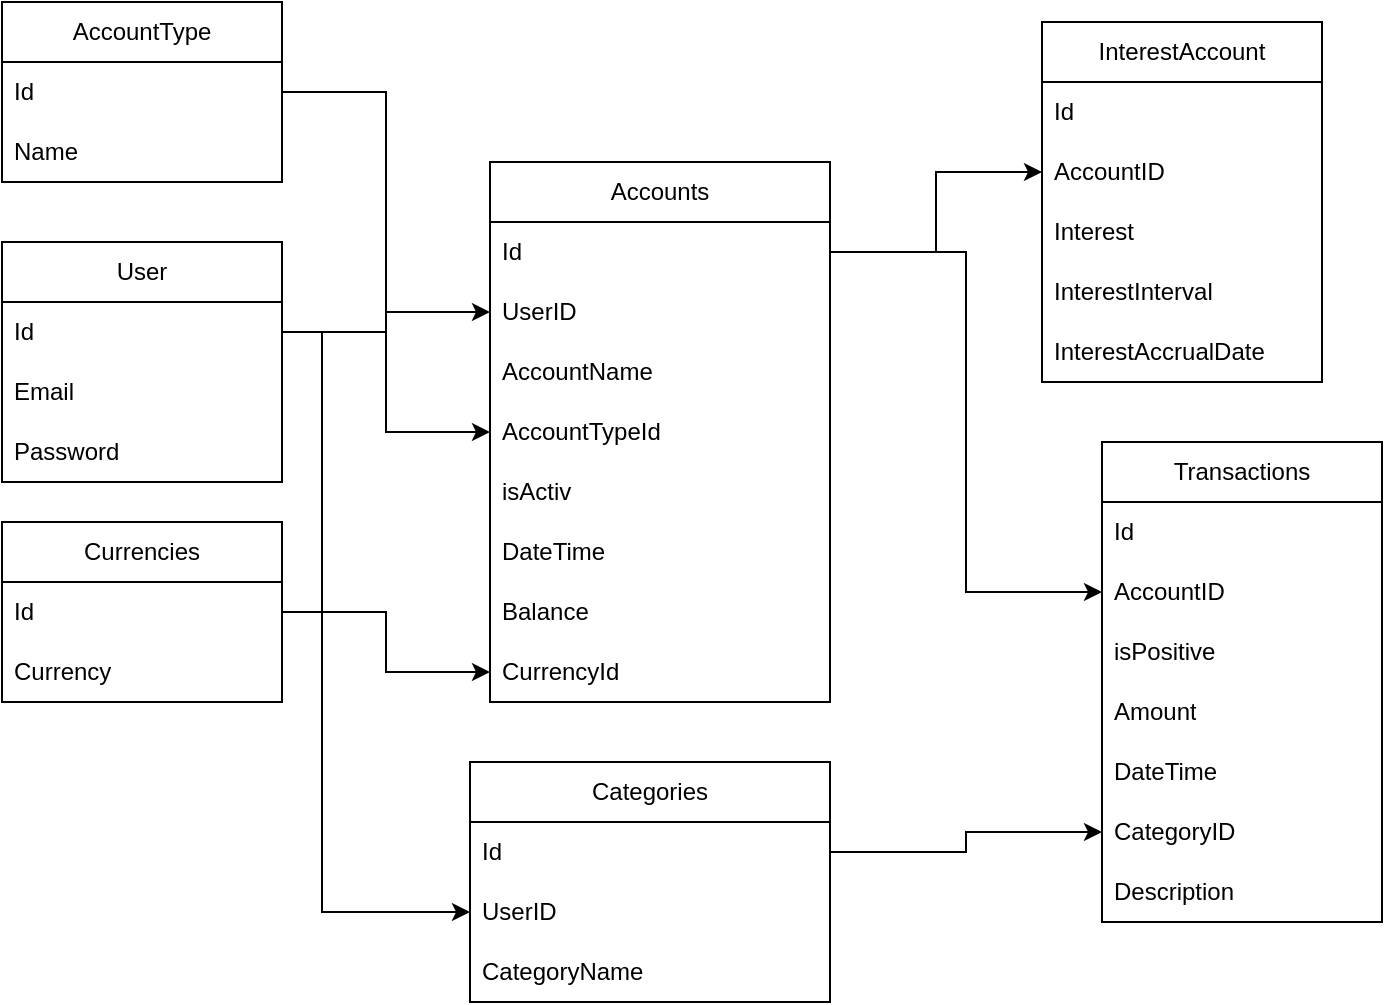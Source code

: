 <mxfile version="22.0.6" type="device">
  <diagram name="Страница — 1" id="wZ3dITBB1czJ1FNXiQSl">
    <mxGraphModel dx="1050" dy="1735" grid="1" gridSize="10" guides="1" tooltips="1" connect="1" arrows="1" fold="1" page="1" pageScale="1" pageWidth="827" pageHeight="1169" math="0" shadow="0">
      <root>
        <mxCell id="0" />
        <mxCell id="1" parent="0" />
        <mxCell id="EsVeHaDLepakgORxwBwT-1" value="User" style="swimlane;fontStyle=0;childLayout=stackLayout;horizontal=1;startSize=30;horizontalStack=0;resizeParent=1;resizeParentMax=0;resizeLast=0;collapsible=1;marginBottom=0;whiteSpace=wrap;html=1;" parent="1" vertex="1">
          <mxGeometry y="10" width="140" height="120" as="geometry" />
        </mxCell>
        <mxCell id="EsVeHaDLepakgORxwBwT-2" value="Id" style="text;strokeColor=none;fillColor=none;align=left;verticalAlign=middle;spacingLeft=4;spacingRight=4;overflow=hidden;points=[[0,0.5],[1,0.5]];portConstraint=eastwest;rotatable=0;whiteSpace=wrap;html=1;" parent="EsVeHaDLepakgORxwBwT-1" vertex="1">
          <mxGeometry y="30" width="140" height="30" as="geometry" />
        </mxCell>
        <mxCell id="EsVeHaDLepakgORxwBwT-3" value="Email" style="text;strokeColor=none;fillColor=none;align=left;verticalAlign=middle;spacingLeft=4;spacingRight=4;overflow=hidden;points=[[0,0.5],[1,0.5]];portConstraint=eastwest;rotatable=0;whiteSpace=wrap;html=1;" parent="EsVeHaDLepakgORxwBwT-1" vertex="1">
          <mxGeometry y="60" width="140" height="30" as="geometry" />
        </mxCell>
        <mxCell id="EsVeHaDLepakgORxwBwT-4" value="Password" style="text;strokeColor=none;fillColor=none;align=left;verticalAlign=middle;spacingLeft=4;spacingRight=4;overflow=hidden;points=[[0,0.5],[1,0.5]];portConstraint=eastwest;rotatable=0;whiteSpace=wrap;html=1;" parent="EsVeHaDLepakgORxwBwT-1" vertex="1">
          <mxGeometry y="90" width="140" height="30" as="geometry" />
        </mxCell>
        <mxCell id="EsVeHaDLepakgORxwBwT-5" value="Accounts" style="swimlane;fontStyle=0;childLayout=stackLayout;horizontal=1;startSize=30;horizontalStack=0;resizeParent=1;resizeParentMax=0;resizeLast=0;collapsible=1;marginBottom=0;whiteSpace=wrap;html=1;" parent="1" vertex="1">
          <mxGeometry x="244" y="-30" width="170" height="270" as="geometry">
            <mxRectangle x="340" y="130" width="60" height="30" as="alternateBounds" />
          </mxGeometry>
        </mxCell>
        <mxCell id="EsVeHaDLepakgORxwBwT-6" value="Id" style="text;strokeColor=none;fillColor=none;align=left;verticalAlign=middle;spacingLeft=4;spacingRight=4;overflow=hidden;points=[[0,0.5],[1,0.5]];portConstraint=eastwest;rotatable=0;whiteSpace=wrap;html=1;" parent="EsVeHaDLepakgORxwBwT-5" vertex="1">
          <mxGeometry y="30" width="170" height="30" as="geometry" />
        </mxCell>
        <mxCell id="EsVeHaDLepakgORxwBwT-7" value="UserID " style="text;strokeColor=none;fillColor=none;align=left;verticalAlign=middle;spacingLeft=4;spacingRight=4;overflow=hidden;points=[[0,0.5],[1,0.5]];portConstraint=eastwest;rotatable=0;whiteSpace=wrap;html=1;" parent="EsVeHaDLepakgORxwBwT-5" vertex="1">
          <mxGeometry y="60" width="170" height="30" as="geometry" />
        </mxCell>
        <mxCell id="EsVeHaDLepakgORxwBwT-8" value="AccountName" style="text;strokeColor=none;fillColor=none;align=left;verticalAlign=middle;spacingLeft=4;spacingRight=4;overflow=hidden;points=[[0,0.5],[1,0.5]];portConstraint=eastwest;rotatable=0;whiteSpace=wrap;html=1;" parent="EsVeHaDLepakgORxwBwT-5" vertex="1">
          <mxGeometry y="90" width="170" height="30" as="geometry" />
        </mxCell>
        <mxCell id="jcbx-3SzXetWWdLXSkBv-29" value="AccountTypeId" style="text;strokeColor=none;fillColor=none;align=left;verticalAlign=middle;spacingLeft=4;spacingRight=4;overflow=hidden;points=[[0,0.5],[1,0.5]];portConstraint=eastwest;rotatable=0;whiteSpace=wrap;html=1;" parent="EsVeHaDLepakgORxwBwT-5" vertex="1">
          <mxGeometry y="120" width="170" height="30" as="geometry" />
        </mxCell>
        <mxCell id="EsVeHaDLepakgORxwBwT-9" value="isActiv" style="text;strokeColor=none;fillColor=none;align=left;verticalAlign=middle;spacingLeft=4;spacingRight=4;overflow=hidden;points=[[0,0.5],[1,0.5]];portConstraint=eastwest;rotatable=0;whiteSpace=wrap;html=1;" parent="EsVeHaDLepakgORxwBwT-5" vertex="1">
          <mxGeometry y="150" width="170" height="30" as="geometry" />
        </mxCell>
        <mxCell id="jcbx-3SzXetWWdLXSkBv-41" value="DateTime" style="text;strokeColor=none;fillColor=none;align=left;verticalAlign=middle;spacingLeft=4;spacingRight=4;overflow=hidden;points=[[0,0.5],[1,0.5]];portConstraint=eastwest;rotatable=0;whiteSpace=wrap;html=1;" parent="EsVeHaDLepakgORxwBwT-5" vertex="1">
          <mxGeometry y="180" width="170" height="30" as="geometry" />
        </mxCell>
        <mxCell id="EsVeHaDLepakgORxwBwT-11" value="Balance" style="text;strokeColor=none;fillColor=none;align=left;verticalAlign=middle;spacingLeft=4;spacingRight=4;overflow=hidden;points=[[0,0.5],[1,0.5]];portConstraint=eastwest;rotatable=0;whiteSpace=wrap;html=1;" parent="EsVeHaDLepakgORxwBwT-5" vertex="1">
          <mxGeometry y="210" width="170" height="30" as="geometry" />
        </mxCell>
        <mxCell id="blRFJJBTcEmATM8nv1xo-1" value="CurrencyId" style="text;strokeColor=none;fillColor=none;align=left;verticalAlign=middle;spacingLeft=4;spacingRight=4;overflow=hidden;points=[[0,0.5],[1,0.5]];portConstraint=eastwest;rotatable=0;whiteSpace=wrap;html=1;" vertex="1" parent="EsVeHaDLepakgORxwBwT-5">
          <mxGeometry y="240" width="170" height="30" as="geometry" />
        </mxCell>
        <mxCell id="EsVeHaDLepakgORxwBwT-10" style="edgeStyle=orthogonalEdgeStyle;rounded=0;orthogonalLoop=1;jettySize=auto;html=1;exitX=1;exitY=0.5;exitDx=0;exitDy=0;" parent="1" source="EsVeHaDLepakgORxwBwT-2" target="EsVeHaDLepakgORxwBwT-7" edge="1">
          <mxGeometry relative="1" as="geometry" />
        </mxCell>
        <mxCell id="EsVeHaDLepakgORxwBwT-12" value="Transactions" style="swimlane;fontStyle=0;childLayout=stackLayout;horizontal=1;startSize=30;horizontalStack=0;resizeParent=1;resizeParentMax=0;resizeLast=0;collapsible=1;marginBottom=0;whiteSpace=wrap;html=1;" parent="1" vertex="1">
          <mxGeometry x="550" y="110" width="140" height="240" as="geometry" />
        </mxCell>
        <mxCell id="EsVeHaDLepakgORxwBwT-13" value="Id" style="text;strokeColor=none;fillColor=none;align=left;verticalAlign=middle;spacingLeft=4;spacingRight=4;overflow=hidden;points=[[0,0.5],[1,0.5]];portConstraint=eastwest;rotatable=0;whiteSpace=wrap;html=1;" parent="EsVeHaDLepakgORxwBwT-12" vertex="1">
          <mxGeometry y="30" width="140" height="30" as="geometry" />
        </mxCell>
        <mxCell id="EsVeHaDLepakgORxwBwT-14" value="AccountID " style="text;strokeColor=none;fillColor=none;align=left;verticalAlign=middle;spacingLeft=4;spacingRight=4;overflow=hidden;points=[[0,0.5],[1,0.5]];portConstraint=eastwest;rotatable=0;whiteSpace=wrap;html=1;" parent="EsVeHaDLepakgORxwBwT-12" vertex="1">
          <mxGeometry y="60" width="140" height="30" as="geometry" />
        </mxCell>
        <mxCell id="jcbx-3SzXetWWdLXSkBv-1" value="isPositive" style="text;strokeColor=none;fillColor=none;align=left;verticalAlign=middle;spacingLeft=4;spacingRight=4;overflow=hidden;points=[[0,0.5],[1,0.5]];portConstraint=eastwest;rotatable=0;whiteSpace=wrap;html=1;" parent="EsVeHaDLepakgORxwBwT-12" vertex="1">
          <mxGeometry y="90" width="140" height="30" as="geometry" />
        </mxCell>
        <mxCell id="EsVeHaDLepakgORxwBwT-15" value="Amount" style="text;strokeColor=none;fillColor=none;align=left;verticalAlign=middle;spacingLeft=4;spacingRight=4;overflow=hidden;points=[[0,0.5],[1,0.5]];portConstraint=eastwest;rotatable=0;whiteSpace=wrap;html=1;" parent="EsVeHaDLepakgORxwBwT-12" vertex="1">
          <mxGeometry y="120" width="140" height="30" as="geometry" />
        </mxCell>
        <mxCell id="EsVeHaDLepakgORxwBwT-18" value="DateTime" style="text;strokeColor=none;fillColor=none;align=left;verticalAlign=middle;spacingLeft=4;spacingRight=4;overflow=hidden;points=[[0,0.5],[1,0.5]];portConstraint=eastwest;rotatable=0;whiteSpace=wrap;html=1;" parent="EsVeHaDLepakgORxwBwT-12" vertex="1">
          <mxGeometry y="150" width="140" height="30" as="geometry" />
        </mxCell>
        <mxCell id="EsVeHaDLepakgORxwBwT-27" value="CategoryID " style="text;strokeColor=none;fillColor=none;align=left;verticalAlign=middle;spacingLeft=4;spacingRight=4;overflow=hidden;points=[[0,0.5],[1,0.5]];portConstraint=eastwest;rotatable=0;whiteSpace=wrap;html=1;" parent="EsVeHaDLepakgORxwBwT-12" vertex="1">
          <mxGeometry y="180" width="140" height="30" as="geometry" />
        </mxCell>
        <mxCell id="EsVeHaDLepakgORxwBwT-17" value="Description" style="text;strokeColor=none;fillColor=none;align=left;verticalAlign=middle;spacingLeft=4;spacingRight=4;overflow=hidden;points=[[0,0.5],[1,0.5]];portConstraint=eastwest;rotatable=0;whiteSpace=wrap;html=1;" parent="EsVeHaDLepakgORxwBwT-12" vertex="1">
          <mxGeometry y="210" width="140" height="30" as="geometry" />
        </mxCell>
        <mxCell id="EsVeHaDLepakgORxwBwT-16" style="edgeStyle=orthogonalEdgeStyle;rounded=0;orthogonalLoop=1;jettySize=auto;html=1;exitX=1;exitY=0.5;exitDx=0;exitDy=0;entryX=0;entryY=0.5;entryDx=0;entryDy=0;" parent="1" source="EsVeHaDLepakgORxwBwT-6" target="EsVeHaDLepakgORxwBwT-14" edge="1">
          <mxGeometry relative="1" as="geometry" />
        </mxCell>
        <mxCell id="EsVeHaDLepakgORxwBwT-19" value="Categories" style="swimlane;fontStyle=0;childLayout=stackLayout;horizontal=1;startSize=30;horizontalStack=0;resizeParent=1;resizeParentMax=0;resizeLast=0;collapsible=1;marginBottom=0;whiteSpace=wrap;html=1;" parent="1" vertex="1">
          <mxGeometry x="234" y="270" width="180" height="120" as="geometry" />
        </mxCell>
        <mxCell id="EsVeHaDLepakgORxwBwT-20" value="Id" style="text;strokeColor=none;fillColor=none;align=left;verticalAlign=middle;spacingLeft=4;spacingRight=4;overflow=hidden;points=[[0,0.5],[1,0.5]];portConstraint=eastwest;rotatable=0;whiteSpace=wrap;html=1;" parent="EsVeHaDLepakgORxwBwT-19" vertex="1">
          <mxGeometry y="30" width="180" height="30" as="geometry" />
        </mxCell>
        <mxCell id="EsVeHaDLepakgORxwBwT-21" value="UserID " style="text;strokeColor=none;fillColor=none;align=left;verticalAlign=middle;spacingLeft=4;spacingRight=4;overflow=hidden;points=[[0,0.5],[1,0.5]];portConstraint=eastwest;rotatable=0;whiteSpace=wrap;html=1;" parent="EsVeHaDLepakgORxwBwT-19" vertex="1">
          <mxGeometry y="60" width="180" height="30" as="geometry" />
        </mxCell>
        <mxCell id="EsVeHaDLepakgORxwBwT-22" value="CategoryName" style="text;strokeColor=none;fillColor=none;align=left;verticalAlign=middle;spacingLeft=4;spacingRight=4;overflow=hidden;points=[[0,0.5],[1,0.5]];portConstraint=eastwest;rotatable=0;whiteSpace=wrap;html=1;" parent="EsVeHaDLepakgORxwBwT-19" vertex="1">
          <mxGeometry y="90" width="180" height="30" as="geometry" />
        </mxCell>
        <mxCell id="EsVeHaDLepakgORxwBwT-28" style="edgeStyle=orthogonalEdgeStyle;rounded=0;orthogonalLoop=1;jettySize=auto;html=1;exitX=1;exitY=0.5;exitDx=0;exitDy=0;entryX=0;entryY=0.5;entryDx=0;entryDy=0;" parent="1" source="EsVeHaDLepakgORxwBwT-20" target="EsVeHaDLepakgORxwBwT-27" edge="1">
          <mxGeometry relative="1" as="geometry" />
        </mxCell>
        <mxCell id="EsVeHaDLepakgORxwBwT-34" style="edgeStyle=orthogonalEdgeStyle;rounded=0;orthogonalLoop=1;jettySize=auto;html=1;exitX=1;exitY=0.5;exitDx=0;exitDy=0;entryX=0;entryY=0.5;entryDx=0;entryDy=0;" parent="1" source="EsVeHaDLepakgORxwBwT-2" edge="1" target="EsVeHaDLepakgORxwBwT-21">
          <mxGeometry relative="1" as="geometry">
            <Array as="points">
              <mxPoint x="160" y="55" />
              <mxPoint x="160" y="345" />
            </Array>
            <mxPoint x="220" y="405" as="targetPoint" />
          </mxGeometry>
        </mxCell>
        <mxCell id="jcbx-3SzXetWWdLXSkBv-13" value="AccountType" style="swimlane;fontStyle=0;childLayout=stackLayout;horizontal=1;startSize=30;horizontalStack=0;resizeParent=1;resizeParentMax=0;resizeLast=0;collapsible=1;marginBottom=0;whiteSpace=wrap;html=1;" parent="1" vertex="1">
          <mxGeometry y="-110" width="140" height="90" as="geometry" />
        </mxCell>
        <mxCell id="jcbx-3SzXetWWdLXSkBv-14" value="Id" style="text;strokeColor=none;fillColor=none;align=left;verticalAlign=middle;spacingLeft=4;spacingRight=4;overflow=hidden;points=[[0,0.5],[1,0.5]];portConstraint=eastwest;rotatable=0;whiteSpace=wrap;html=1;" parent="jcbx-3SzXetWWdLXSkBv-13" vertex="1">
          <mxGeometry y="30" width="140" height="30" as="geometry" />
        </mxCell>
        <mxCell id="jcbx-3SzXetWWdLXSkBv-15" value="Name" style="text;strokeColor=none;fillColor=none;align=left;verticalAlign=middle;spacingLeft=4;spacingRight=4;overflow=hidden;points=[[0,0.5],[1,0.5]];portConstraint=eastwest;rotatable=0;whiteSpace=wrap;html=1;" parent="jcbx-3SzXetWWdLXSkBv-13" vertex="1">
          <mxGeometry y="60" width="140" height="30" as="geometry" />
        </mxCell>
        <mxCell id="jcbx-3SzXetWWdLXSkBv-31" style="edgeStyle=orthogonalEdgeStyle;rounded=0;orthogonalLoop=1;jettySize=auto;html=1;exitX=1;exitY=0.5;exitDx=0;exitDy=0;entryX=0;entryY=0.5;entryDx=0;entryDy=0;" parent="1" source="jcbx-3SzXetWWdLXSkBv-14" target="jcbx-3SzXetWWdLXSkBv-29" edge="1">
          <mxGeometry relative="1" as="geometry" />
        </mxCell>
        <mxCell id="jcbx-3SzXetWWdLXSkBv-43" value="InterestAccount" style="swimlane;fontStyle=0;childLayout=stackLayout;horizontal=1;startSize=30;horizontalStack=0;resizeParent=1;resizeParentMax=0;resizeLast=0;collapsible=1;marginBottom=0;whiteSpace=wrap;html=1;" parent="1" vertex="1">
          <mxGeometry x="520" y="-100" width="140" height="180" as="geometry" />
        </mxCell>
        <mxCell id="jcbx-3SzXetWWdLXSkBv-33" value="Id" style="text;strokeColor=none;fillColor=none;align=left;verticalAlign=middle;spacingLeft=4;spacingRight=4;overflow=hidden;points=[[0,0.5],[1,0.5]];portConstraint=eastwest;rotatable=0;whiteSpace=wrap;html=1;" parent="jcbx-3SzXetWWdLXSkBv-43" vertex="1">
          <mxGeometry y="30" width="140" height="30" as="geometry" />
        </mxCell>
        <mxCell id="jcbx-3SzXetWWdLXSkBv-49" value="AccountID " style="text;strokeColor=none;fillColor=none;align=left;verticalAlign=middle;spacingLeft=4;spacingRight=4;overflow=hidden;points=[[0,0.5],[1,0.5]];portConstraint=eastwest;rotatable=0;whiteSpace=wrap;html=1;" parent="jcbx-3SzXetWWdLXSkBv-43" vertex="1">
          <mxGeometry y="60" width="140" height="30" as="geometry" />
        </mxCell>
        <mxCell id="jcbx-3SzXetWWdLXSkBv-47" value="Interest" style="text;strokeColor=none;fillColor=none;align=left;verticalAlign=middle;spacingLeft=4;spacingRight=4;overflow=hidden;points=[[0,0.5],[1,0.5]];portConstraint=eastwest;rotatable=0;whiteSpace=wrap;html=1;" parent="jcbx-3SzXetWWdLXSkBv-43" vertex="1">
          <mxGeometry y="90" width="140" height="30" as="geometry" />
        </mxCell>
        <mxCell id="jcbx-3SzXetWWdLXSkBv-34" value="InterestInterval" style="text;strokeColor=none;fillColor=none;align=left;verticalAlign=middle;spacingLeft=4;spacingRight=4;overflow=hidden;points=[[0,0.5],[1,0.5]];portConstraint=eastwest;rotatable=0;whiteSpace=wrap;html=1;" parent="jcbx-3SzXetWWdLXSkBv-43" vertex="1">
          <mxGeometry y="120" width="140" height="30" as="geometry" />
        </mxCell>
        <mxCell id="jcbx-3SzXetWWdLXSkBv-40" value="InterestAccrualDate" style="text;strokeColor=none;fillColor=none;align=left;verticalAlign=middle;spacingLeft=4;spacingRight=4;overflow=hidden;points=[[0,0.5],[1,0.5]];portConstraint=eastwest;rotatable=0;whiteSpace=wrap;html=1;" parent="jcbx-3SzXetWWdLXSkBv-43" vertex="1">
          <mxGeometry y="150" width="140" height="30" as="geometry" />
        </mxCell>
        <mxCell id="jcbx-3SzXetWWdLXSkBv-50" style="edgeStyle=orthogonalEdgeStyle;rounded=0;orthogonalLoop=1;jettySize=auto;html=1;exitX=1;exitY=0.5;exitDx=0;exitDy=0;entryX=0;entryY=0.5;entryDx=0;entryDy=0;" parent="1" source="EsVeHaDLepakgORxwBwT-6" target="jcbx-3SzXetWWdLXSkBv-49" edge="1">
          <mxGeometry relative="1" as="geometry" />
        </mxCell>
        <mxCell id="blRFJJBTcEmATM8nv1xo-2" value="Currencies" style="swimlane;fontStyle=0;childLayout=stackLayout;horizontal=1;startSize=30;horizontalStack=0;resizeParent=1;resizeParentMax=0;resizeLast=0;collapsible=1;marginBottom=0;whiteSpace=wrap;html=1;" vertex="1" parent="1">
          <mxGeometry y="150" width="140" height="90" as="geometry" />
        </mxCell>
        <mxCell id="blRFJJBTcEmATM8nv1xo-3" value="Id" style="text;strokeColor=none;fillColor=none;align=left;verticalAlign=middle;spacingLeft=4;spacingRight=4;overflow=hidden;points=[[0,0.5],[1,0.5]];portConstraint=eastwest;rotatable=0;whiteSpace=wrap;html=1;" vertex="1" parent="blRFJJBTcEmATM8nv1xo-2">
          <mxGeometry y="30" width="140" height="30" as="geometry" />
        </mxCell>
        <mxCell id="blRFJJBTcEmATM8nv1xo-4" value="Currency" style="text;strokeColor=none;fillColor=none;align=left;verticalAlign=middle;spacingLeft=4;spacingRight=4;overflow=hidden;points=[[0,0.5],[1,0.5]];portConstraint=eastwest;rotatable=0;whiteSpace=wrap;html=1;" vertex="1" parent="blRFJJBTcEmATM8nv1xo-2">
          <mxGeometry y="60" width="140" height="30" as="geometry" />
        </mxCell>
        <mxCell id="blRFJJBTcEmATM8nv1xo-5" style="edgeStyle=orthogonalEdgeStyle;rounded=0;orthogonalLoop=1;jettySize=auto;html=1;exitX=1;exitY=0.5;exitDx=0;exitDy=0;entryX=0;entryY=0.5;entryDx=0;entryDy=0;" edge="1" parent="1" source="blRFJJBTcEmATM8nv1xo-3" target="blRFJJBTcEmATM8nv1xo-1">
          <mxGeometry relative="1" as="geometry" />
        </mxCell>
      </root>
    </mxGraphModel>
  </diagram>
</mxfile>

